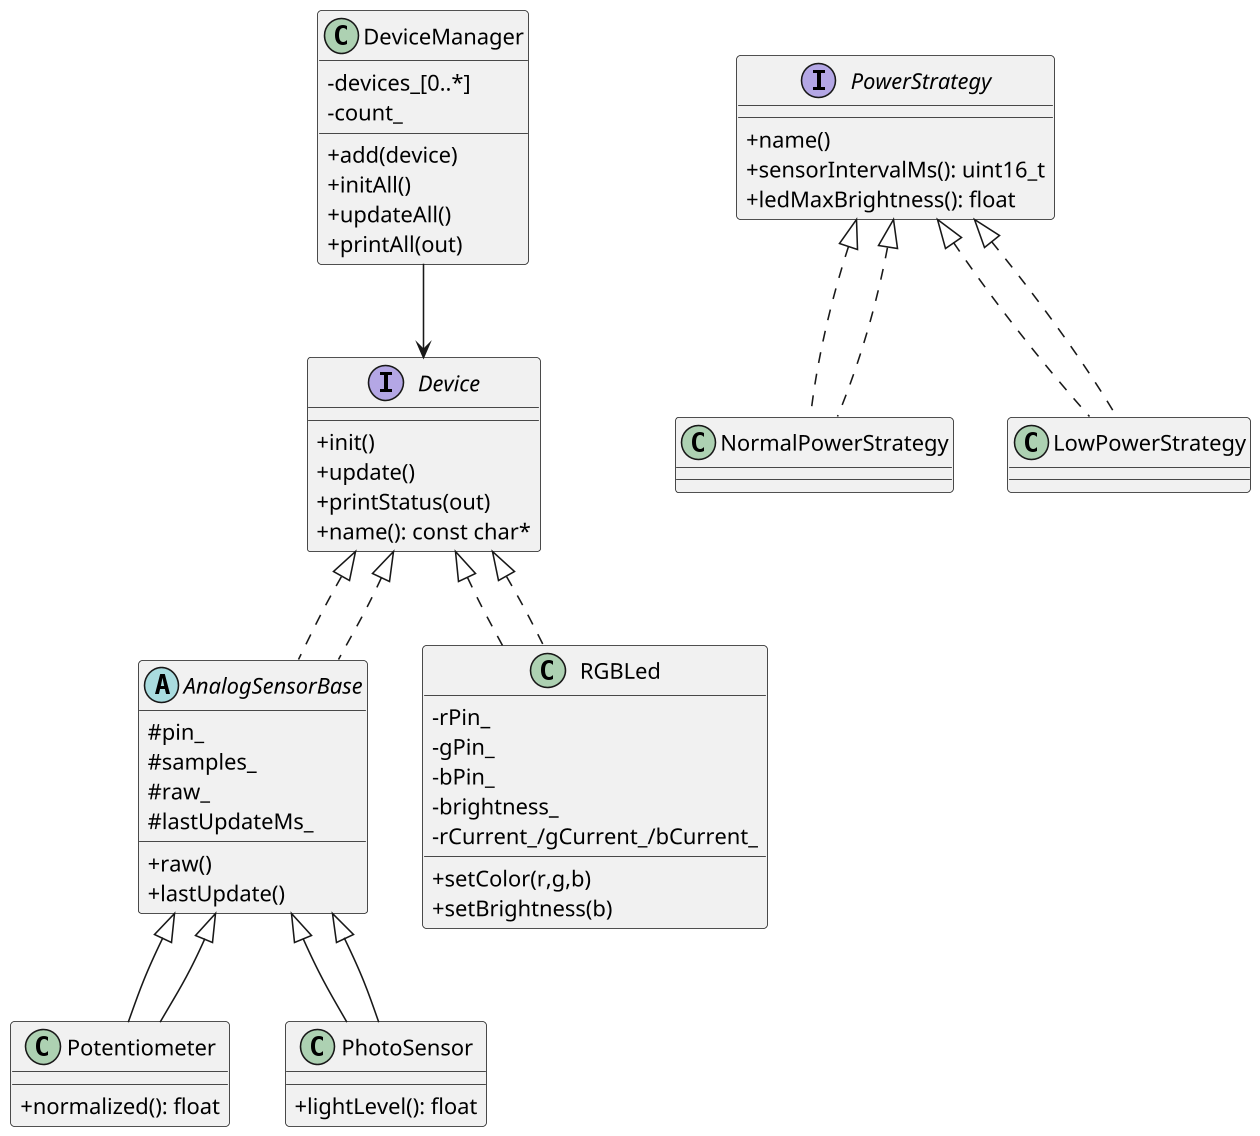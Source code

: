 @startuml
skinparam dpi 150
skinparam classAttributeIconSize 0

interface Device {
  +init()
  +update()
  +printStatus(out)
  +name(): const char*
}

class DeviceManager {
  -devices_[0..*]
  -count_
  +add(device)
  +initAll()
  +updateAll()
  +printAll(out)
}

abstract class AnalogSensorBase implements Device {
  #pin_
  #samples_
  #raw_
  #lastUpdateMs_
  +raw()
  +lastUpdate()
}

class Potentiometer extends AnalogSensorBase {
  +normalized(): float
}
class PhotoSensor extends AnalogSensorBase {
  +lightLevel(): float
}

class RGBLed implements Device {
  -rPin_
  -gPin_
  -bPin_
  -brightness_
  -rCurrent_/gCurrent_/bCurrent_
  +setColor(r,g,b)
  +setBrightness(b)
}

interface PowerStrategy {
  +name()
  +sensorIntervalMs(): uint16_t
  +ledMaxBrightness(): float
}
class NormalPowerStrategy implements PowerStrategy
class LowPowerStrategy implements PowerStrategy

DeviceManager --> Device
AnalogSensorBase <|-- Potentiometer
AnalogSensorBase <|-- PhotoSensor
Device <|.. AnalogSensorBase
Device <|.. RGBLed
PowerStrategy <|.. NormalPowerStrategy
PowerStrategy <|.. LowPowerStrategy

@enduml
